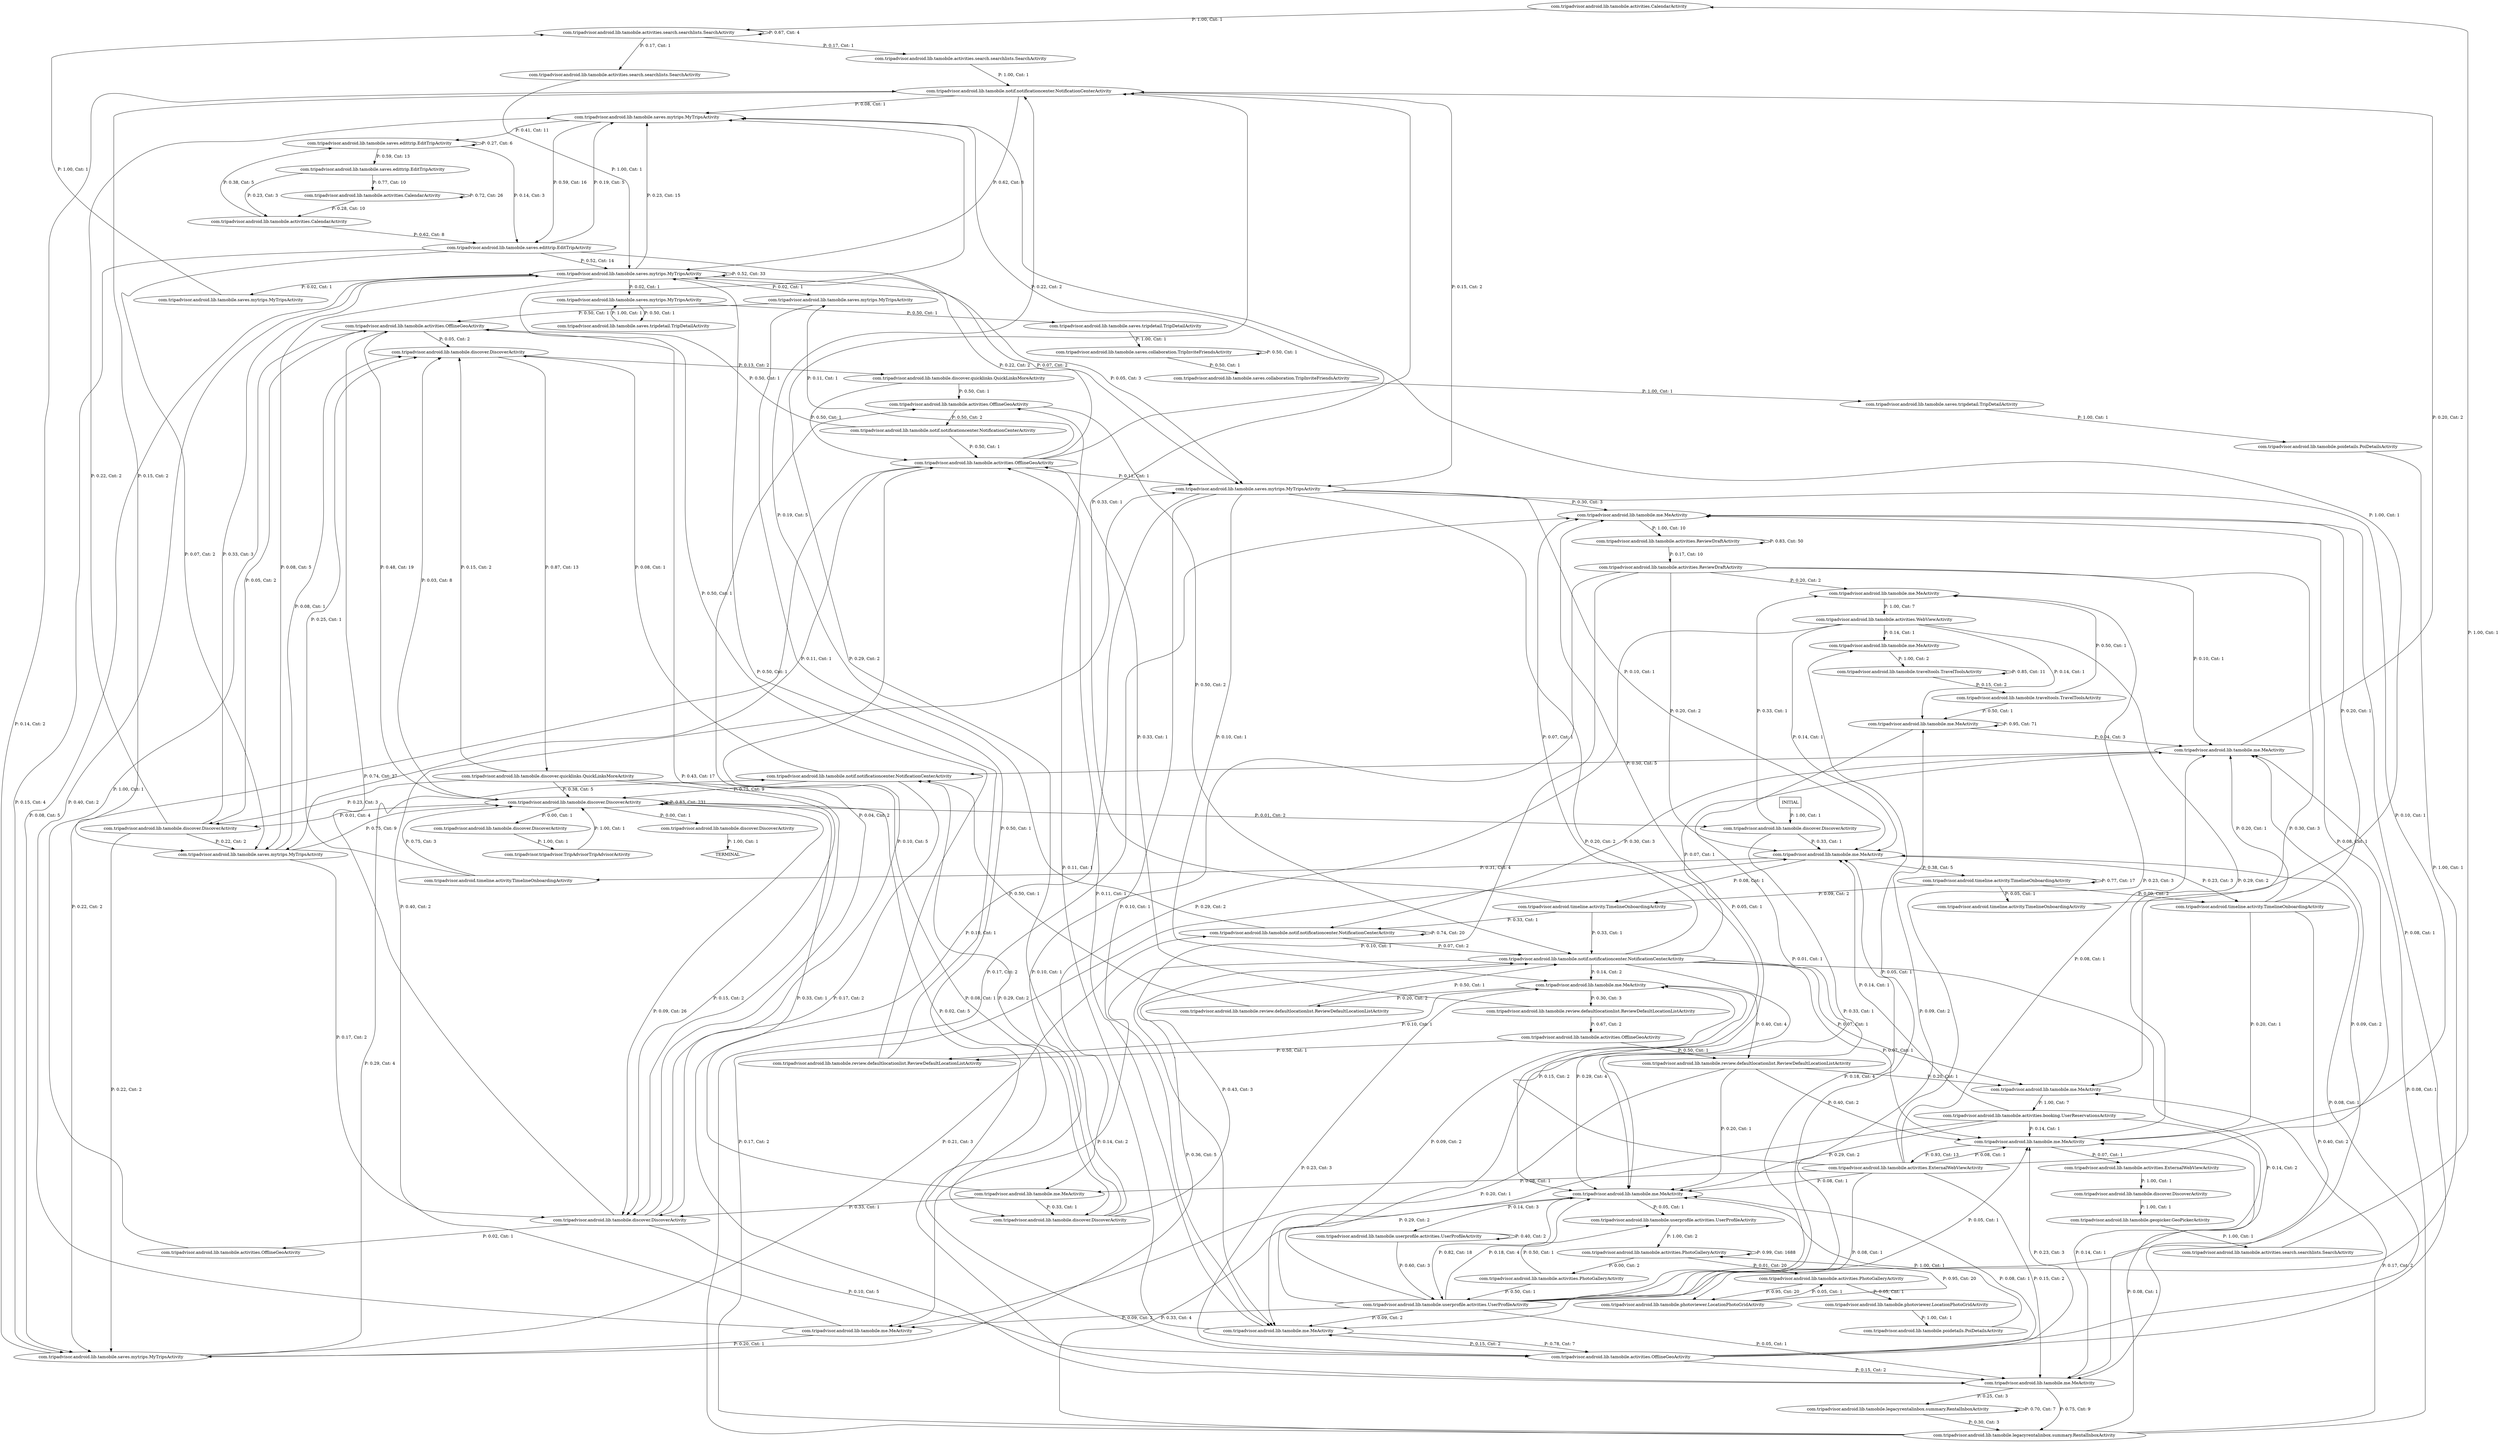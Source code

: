 digraph G {
  0 [label="com.tripadvisor.android.lib.tamobile.activities.CalendarActivity"];
  1 [label="com.tripadvisor.android.lib.tamobile.activities.CalendarActivity"];
  2 [label="com.tripadvisor.android.lib.tamobile.activities.CalendarActivity"];
  3 [label="com.tripadvisor.android.lib.tamobile.activities.ExternalWebViewActivity"];
  4 [label="com.tripadvisor.android.lib.tamobile.activities.ExternalWebViewActivity"];
  5 [label="com.tripadvisor.android.lib.tamobile.activities.OfflineGeoActivity"];
  6 [label="com.tripadvisor.android.lib.tamobile.activities.OfflineGeoActivity"];
  7 [label="com.tripadvisor.android.lib.tamobile.activities.OfflineGeoActivity"];
  8 [label="com.tripadvisor.android.lib.tamobile.activities.OfflineGeoActivity"];
  9 [label="com.tripadvisor.android.lib.tamobile.activities.OfflineGeoActivity"];
  10 [label="com.tripadvisor.android.lib.tamobile.activities.OfflineGeoActivity"];
  11 [label="com.tripadvisor.android.lib.tamobile.activities.PhotoGalleryActivity"];
  12 [label="com.tripadvisor.android.lib.tamobile.activities.PhotoGalleryActivity"];
  13 [label="com.tripadvisor.android.lib.tamobile.activities.PhotoGalleryActivity"];
  14 [label="com.tripadvisor.android.lib.tamobile.activities.ReviewDraftActivity"];
  15 [label="com.tripadvisor.android.lib.tamobile.activities.ReviewDraftActivity"];
  16 [label="com.tripadvisor.android.lib.tamobile.activities.WebViewActivity"];
  17 [label="com.tripadvisor.android.lib.tamobile.activities.booking.UserReservationsActivity"];
  18 [label="com.tripadvisor.android.lib.tamobile.activities.search.searchlists.SearchActivity"];
  19 [label="com.tripadvisor.android.lib.tamobile.activities.search.searchlists.SearchActivity"];
  20 [label="com.tripadvisor.android.lib.tamobile.activities.search.searchlists.SearchActivity"];
  21 [label="com.tripadvisor.android.lib.tamobile.activities.search.searchlists.SearchActivity"];
  22 [label="com.tripadvisor.android.lib.tamobile.discover.DiscoverActivity"];
  23 [label="com.tripadvisor.android.lib.tamobile.discover.DiscoverActivity"];
  24 [label="com.tripadvisor.android.lib.tamobile.discover.DiscoverActivity"];
  25 [label="com.tripadvisor.android.lib.tamobile.discover.DiscoverActivity"];
  26 [label="com.tripadvisor.android.lib.tamobile.discover.DiscoverActivity"];
  27 [label="com.tripadvisor.android.lib.tamobile.discover.DiscoverActivity"];
  28 [label="com.tripadvisor.android.lib.tamobile.discover.DiscoverActivity"];
  29 [label="com.tripadvisor.android.lib.tamobile.discover.DiscoverActivity"];
  30 [label="com.tripadvisor.android.lib.tamobile.discover.DiscoverActivity"];
  31 [label="com.tripadvisor.android.lib.tamobile.discover.quicklinks.QuickLinksMoreActivity"];
  32 [label="com.tripadvisor.android.lib.tamobile.discover.quicklinks.QuickLinksMoreActivity"];
  33 [label="com.tripadvisor.android.lib.tamobile.geopicker.GeoPickerActivity"];
  34 [label="com.tripadvisor.android.lib.tamobile.legacyrentalinbox.summary.RentalInboxActivity"];
  35 [label="com.tripadvisor.android.lib.tamobile.legacyrentalinbox.summary.RentalInboxActivity"];
  36 [label="com.tripadvisor.android.lib.tamobile.me.MeActivity"];
  37 [label="com.tripadvisor.android.lib.tamobile.me.MeActivity"];
  38 [label="com.tripadvisor.android.lib.tamobile.me.MeActivity"];
  39 [label="com.tripadvisor.android.lib.tamobile.me.MeActivity"];
  40 [label="com.tripadvisor.android.lib.tamobile.me.MeActivity"];
  41 [label="com.tripadvisor.android.lib.tamobile.me.MeActivity"];
  42 [label="com.tripadvisor.android.lib.tamobile.me.MeActivity"];
  43 [label="com.tripadvisor.android.lib.tamobile.me.MeActivity"];
  44 [label="com.tripadvisor.android.lib.tamobile.me.MeActivity"];
  45 [label="com.tripadvisor.android.lib.tamobile.me.MeActivity"];
  46 [label="com.tripadvisor.android.lib.tamobile.me.MeActivity"];
  47 [label="com.tripadvisor.android.lib.tamobile.me.MeActivity"];
  48 [label="com.tripadvisor.android.lib.tamobile.me.MeActivity"];
  49 [label="com.tripadvisor.android.lib.tamobile.me.MeActivity"];
  50 [label="com.tripadvisor.android.lib.tamobile.notif.notificationcenter.NotificationCenterActivity"];
  51 [label="com.tripadvisor.android.lib.tamobile.notif.notificationcenter.NotificationCenterActivity"];
  52 [label="com.tripadvisor.android.lib.tamobile.notif.notificationcenter.NotificationCenterActivity"];
  53 [label="com.tripadvisor.android.lib.tamobile.notif.notificationcenter.NotificationCenterActivity"];
  54 [label="com.tripadvisor.android.lib.tamobile.notif.notificationcenter.NotificationCenterActivity"];
  55 [label="com.tripadvisor.android.lib.tamobile.photoviewer.LocationPhotoGridActivity"];
  56 [label="com.tripadvisor.android.lib.tamobile.photoviewer.LocationPhotoGridActivity"];
  57 [label="com.tripadvisor.android.lib.tamobile.poidetails.PoiDetailsActivity"];
  58 [label="com.tripadvisor.android.lib.tamobile.poidetails.PoiDetailsActivity"];
  59 [label="com.tripadvisor.android.lib.tamobile.review.defaultlocationlist.ReviewDefaultLocationListActivity"];
  60 [label="com.tripadvisor.android.lib.tamobile.review.defaultlocationlist.ReviewDefaultLocationListActivity"];
  61 [label="com.tripadvisor.android.lib.tamobile.review.defaultlocationlist.ReviewDefaultLocationListActivity"];
  62 [label="com.tripadvisor.android.lib.tamobile.review.defaultlocationlist.ReviewDefaultLocationListActivity"];
  63 [label="com.tripadvisor.android.lib.tamobile.saves.collaboration.TripInviteFriendsActivity"];
  64 [label="com.tripadvisor.android.lib.tamobile.saves.collaboration.TripInviteFriendsActivity"];
  65 [label="com.tripadvisor.android.lib.tamobile.saves.edittrip.EditTripActivity"];
  66 [label="com.tripadvisor.android.lib.tamobile.saves.edittrip.EditTripActivity"];
  67 [label="com.tripadvisor.android.lib.tamobile.saves.edittrip.EditTripActivity"];
  68 [label="com.tripadvisor.android.lib.tamobile.saves.mytrips.MyTripsActivity"];
  69 [label="com.tripadvisor.android.lib.tamobile.saves.mytrips.MyTripsActivity"];
  70 [label="com.tripadvisor.android.lib.tamobile.saves.mytrips.MyTripsActivity"];
  71 [label="com.tripadvisor.android.lib.tamobile.saves.mytrips.MyTripsActivity"];
  72 [label="com.tripadvisor.android.lib.tamobile.saves.mytrips.MyTripsActivity"];
  73 [label="com.tripadvisor.android.lib.tamobile.saves.mytrips.MyTripsActivity"];
  74 [label="com.tripadvisor.android.lib.tamobile.saves.mytrips.MyTripsActivity"];
  75 [label="com.tripadvisor.android.lib.tamobile.saves.mytrips.MyTripsActivity"];
  76 [label="com.tripadvisor.android.lib.tamobile.saves.tripdetail.TripDetailActivity"];
  77 [label="com.tripadvisor.android.lib.tamobile.saves.tripdetail.TripDetailActivity"];
  78 [label="com.tripadvisor.android.lib.tamobile.saves.tripdetail.TripDetailActivity"];
  79 [label="com.tripadvisor.android.lib.tamobile.traveltools.TravelToolsActivity"];
  80 [label="com.tripadvisor.android.lib.tamobile.traveltools.TravelToolsActivity"];
  81 [label="com.tripadvisor.android.lib.tamobile.userprofile.activities.UserProfileActivity"];
  82 [label="com.tripadvisor.android.lib.tamobile.userprofile.activities.UserProfileActivity"];
  83 [label="com.tripadvisor.android.lib.tamobile.userprofile.activities.UserProfileActivity"];
  84 [label="com.tripadvisor.android.timeline.activity.TimelineOnboardingActivity"];
  85 [label="com.tripadvisor.android.timeline.activity.TimelineOnboardingActivity"];
  86 [label="com.tripadvisor.android.timeline.activity.TimelineOnboardingActivity"];
  87 [label="com.tripadvisor.android.timeline.activity.TimelineOnboardingActivity"];
  88 [label="com.tripadvisor.android.timeline.activity.TimelineOnboardingActivity"];
  89 [label="com.tripadvisor.tripadvisor.TripAdvisorTripAdvisorActivity"];
  90 [label="TERMINAL",shape=diamond];
  91 [label="INITIAL",shape=box];
0->21 [label="P: 1.00, Cnt: 1"];
1->2 [label="P: 0.28, Cnt: 10"];
1->1 [label="P: 0.72, Cnt: 26"];
2->66 [label="P: 0.38, Cnt: 5"];
2->67 [label="P: 0.62, Cnt: 8"];
3->22 [label="P: 1.00, Cnt: 1"];
4->42 [label="P: 0.08, Cnt: 1"];
4->36 [label="P: 0.08, Cnt: 1"];
4->45 [label="P: 0.08, Cnt: 1"];
4->40 [label="P: 0.08, Cnt: 1"];
4->43 [label="P: 0.08, Cnt: 1"];
4->47 [label="P: 0.08, Cnt: 1"];
4->41 [label="P: 0.15, Cnt: 2"];
4->48 [label="P: 0.15, Cnt: 2"];
4->37 [label="P: 0.23, Cnt: 3"];
5->8 [label="P: 1.00, Cnt: 1"];
6->50 [label="P: 0.50, Cnt: 2"];
6->54 [label="P: 0.50, Cnt: 2"];
7->61 [label="P: 0.50, Cnt: 1"];
7->62 [label="P: 0.50, Cnt: 1"];
8->25 [label="P: 0.05, Cnt: 2"];
8->28 [label="P: 0.05, Cnt: 2"];
8->29 [label="P: 0.43, Cnt: 17"];
8->30 [label="P: 0.48, Cnt: 19"];
9->69 [label="P: 0.11, Cnt: 1"];
9->72 [label="P: 0.11, Cnt: 1"];
9->74 [label="P: 0.11, Cnt: 1"];
9->70 [label="P: 0.22, Cnt: 2"];
9->73 [label="P: 0.22, Cnt: 2"];
9->75 [label="P: 0.22, Cnt: 2"];
10->36 [label="P: 0.08, Cnt: 1"];
10->49 [label="P: 0.08, Cnt: 1"];
10->47 [label="P: 0.08, Cnt: 1"];
10->42 [label="P: 0.15, Cnt: 2"];
10->41 [label="P: 0.15, Cnt: 2"];
10->40 [label="P: 0.23, Cnt: 3"];
10->48 [label="P: 0.23, Cnt: 3"];
11->55 [label="P: 0.05, Cnt: 1"];
11->56 [label="P: 0.95, Cnt: 20"];
12->81 [label="P: 0.50, Cnt: 1"];
12->83 [label="P: 0.50, Cnt: 1"];
13->12 [label="P: 0.00, Cnt: 2"];
13->11 [label="P: 0.01, Cnt: 20"];
13->13 [label="P: 0.99, Cnt: 1688"];
14->15 [label="P: 0.17, Cnt: 10"];
14->14 [label="P: 0.83, Cnt: 50"];
15->42 [label="P: 0.10, Cnt: 1"];
15->41 [label="P: 0.10, Cnt: 1"];
15->45 [label="P: 0.10, Cnt: 1"];
15->49 [label="P: 0.20, Cnt: 2"];
15->37 [label="P: 0.20, Cnt: 2"];
15->38 [label="P: 0.30, Cnt: 3"];
16->49 [label="P: 0.14, Cnt: 1"];
16->39 [label="P: 0.14, Cnt: 1"];
16->44 [label="P: 0.14, Cnt: 1"];
16->40 [label="P: 0.29, Cnt: 2"];
16->43 [label="P: 0.29, Cnt: 2"];
17->41 [label="P: 0.14, Cnt: 1"];
17->49 [label="P: 0.14, Cnt: 1"];
17->40 [label="P: 0.14, Cnt: 1"];
17->42 [label="P: 0.29, Cnt: 2"];
17->47 [label="P: 0.29, Cnt: 2"];
18->0 [label="P: 1.00, Cnt: 1"];
19->53 [label="P: 1.00, Cnt: 1"];
20->75 [label="P: 1.00, Cnt: 1"];
21->19 [label="P: 0.17, Cnt: 1"];
21->20 [label="P: 0.17, Cnt: 1"];
21->21 [label="P: 0.67, Cnt: 4"];
22->33 [label="P: 1.00, Cnt: 1"];
23->89 [label="P: 1.00, Cnt: 1"];
24->90 [label="P: 1.00, Cnt: 1"];
25->31 [label="P: 0.13, Cnt: 2"];
25->32 [label="P: 0.87, Cnt: 13"];
26->49 [label="P: 0.33, Cnt: 1"];
26->37 [label="P: 0.33, Cnt: 1"];
26->47 [label="P: 0.33, Cnt: 1"];
27->53 [label="P: 0.29, Cnt: 2"];
27->51 [label="P: 0.29, Cnt: 2"];
27->54 [label="P: 0.43, Cnt: 3"];
28->70 [label="P: 0.22, Cnt: 2"];
28->73 [label="P: 0.22, Cnt: 2"];
28->72 [label="P: 0.22, Cnt: 2"];
28->75 [label="P: 0.33, Cnt: 3"];
29->5 [label="P: 0.02, Cnt: 1"];
29->6 [label="P: 0.04, Cnt: 2"];
29->10 [label="P: 0.10, Cnt: 5"];
29->9 [label="P: 0.10, Cnt: 5"];
29->8 [label="P: 0.74, Cnt: 37"];
30->23 [label="P: 0.00, Cnt: 1"];
30->24 [label="P: 0.00, Cnt: 1"];
30->26 [label="P: 0.01, Cnt: 2"];
30->28 [label="P: 0.01, Cnt: 4"];
30->27 [label="P: 0.02, Cnt: 5"];
30->25 [label="P: 0.03, Cnt: 8"];
30->29 [label="P: 0.09, Cnt: 26"];
30->30 [label="P: 0.83, Cnt: 231"];
31->6 [label="P: 0.50, Cnt: 1"];
31->9 [label="P: 0.50, Cnt: 1"];
32->27 [label="P: 0.08, Cnt: 1"];
32->25 [label="P: 0.15, Cnt: 2"];
32->29 [label="P: 0.15, Cnt: 2"];
32->28 [label="P: 0.23, Cnt: 3"];
32->30 [label="P: 0.38, Cnt: 5"];
33->18 [label="P: 1.00, Cnt: 1"];
34->35 [label="P: 0.30, Cnt: 3"];
34->34 [label="P: 0.70, Cnt: 7"];
35->45 [label="P: 0.08, Cnt: 1"];
35->40 [label="P: 0.08, Cnt: 1"];
35->36 [label="P: 0.17, Cnt: 2"];
35->49 [label="P: 0.17, Cnt: 2"];
35->38 [label="P: 0.17, Cnt: 2"];
35->47 [label="P: 0.33, Cnt: 4"];
36->14 [label="P: 1.00, Cnt: 10"];
37->16 [label="P: 1.00, Cnt: 7"];
38->17 [label="P: 1.00, Cnt: 7"];
39->80 [label="P: 1.00, Cnt: 2"];
40->3 [label="P: 0.07, Cnt: 1"];
40->4 [label="P: 0.93, Cnt: 13"];
41->34 [label="P: 0.25, Cnt: 3"];
41->35 [label="P: 0.75, Cnt: 9"];
42->6 [label="P: 0.11, Cnt: 1"];
42->9 [label="P: 0.11, Cnt: 1"];
42->10 [label="P: 0.78, Cnt: 7"];
43->27 [label="P: 0.33, Cnt: 1"];
43->30 [label="P: 0.33, Cnt: 1"];
43->29 [label="P: 0.33, Cnt: 1"];
44->47 [label="P: 0.01, Cnt: 1"];
44->45 [label="P: 0.04, Cnt: 3"];
44->44 [label="P: 0.95, Cnt: 71"];
45->53 [label="P: 0.20, Cnt: 2"];
45->52 [label="P: 0.30, Cnt: 3"];
45->51 [label="P: 0.50, Cnt: 5"];
46->73 [label="P: 0.20, Cnt: 1"];
46->75 [label="P: 0.40, Cnt: 2"];
46->74 [label="P: 0.40, Cnt: 2"];
47->81 [label="P: 0.05, Cnt: 1"];
47->82 [label="P: 0.14, Cnt: 3"];
47->83 [label="P: 0.82, Cnt: 18"];
48->61 [label="P: 0.10, Cnt: 1"];
48->60 [label="P: 0.20, Cnt: 2"];
48->59 [label="P: 0.30, Cnt: 3"];
48->62 [label="P: 0.40, Cnt: 4"];
49->86 [label="P: 0.08, Cnt: 1"];
49->87 [label="P: 0.23, Cnt: 3"];
49->85 [label="P: 0.31, Cnt: 4"];
49->88 [label="P: 0.38, Cnt: 5"];
50->8 [label="P: 0.50, Cnt: 1"];
50->9 [label="P: 0.50, Cnt: 1"];
51->25 [label="P: 0.08, Cnt: 1"];
51->29 [label="P: 0.17, Cnt: 2"];
51->30 [label="P: 0.75, Cnt: 9"];
52->54 [label="P: 0.07, Cnt: 2"];
52->53 [label="P: 0.19, Cnt: 5"];
52->52 [label="P: 0.74, Cnt: 20"];
53->70 [label="P: 0.08, Cnt: 1"];
53->72 [label="P: 0.15, Cnt: 2"];
53->74 [label="P: 0.15, Cnt: 2"];
53->75 [label="P: 0.62, Cnt: 8"];
54->36 [label="P: 0.07, Cnt: 1"];
54->45 [label="P: 0.07, Cnt: 1"];
54->40 [label="P: 0.07, Cnt: 1"];
54->38 [label="P: 0.07, Cnt: 1"];
54->41 [label="P: 0.14, Cnt: 2"];
54->46 [label="P: 0.14, Cnt: 2"];
54->48 [label="P: 0.14, Cnt: 2"];
54->47 [label="P: 0.29, Cnt: 4"];
55->57 [label="P: 1.00, Cnt: 1"];
56->11 [label="P: 0.05, Cnt: 1"];
56->13 [label="P: 0.95, Cnt: 20"];
57->47 [label="P: 1.00, Cnt: 1"];
58->56 [label="P: 1.00, Cnt: 1"];
59->9 [label="P: 0.33, Cnt: 1"];
59->7 [label="P: 0.67, Cnt: 2"];
60->54 [label="P: 0.50, Cnt: 1"];
60->51 [label="P: 0.50, Cnt: 1"];
61->70 [label="P: 0.50, Cnt: 1"];
61->75 [label="P: 0.50, Cnt: 1"];
62->46 [label="P: 0.20, Cnt: 1"];
62->47 [label="P: 0.20, Cnt: 1"];
62->38 [label="P: 0.20, Cnt: 1"];
62->40 [label="P: 0.40, Cnt: 2"];
63->76 [label="P: 1.00, Cnt: 1"];
64->64 [label="P: 0.50, Cnt: 1"];
64->63 [label="P: 0.50, Cnt: 1"];
65->2 [label="P: 0.23, Cnt: 3"];
65->1 [label="P: 0.77, Cnt: 10"];
66->67 [label="P: 0.14, Cnt: 3"];
66->66 [label="P: 0.27, Cnt: 6"];
66->65 [label="P: 0.59, Cnt: 13"];
67->74 [label="P: 0.07, Cnt: 2"];
67->72 [label="P: 0.07, Cnt: 2"];
67->73 [label="P: 0.15, Cnt: 4"];
67->70 [label="P: 0.19, Cnt: 5"];
67->75 [label="P: 0.52, Cnt: 14"];
68->21 [label="P: 1.00, Cnt: 1"];
69->8 [label="P: 0.50, Cnt: 1"];
69->10 [label="P: 0.50, Cnt: 1"];
70->66 [label="P: 0.41, Cnt: 11"];
70->67 [label="P: 0.59, Cnt: 16"];
71->77 [label="P: 0.50, Cnt: 1"];
71->78 [label="P: 0.50, Cnt: 1"];
72->25 [label="P: 0.08, Cnt: 1"];
72->29 [label="P: 0.17, Cnt: 2"];
72->30 [label="P: 0.75, Cnt: 9"];
73->53 [label="P: 0.14, Cnt: 2"];
73->52 [label="P: 0.21, Cnt: 3"];
73->51 [label="P: 0.29, Cnt: 4"];
73->54 [label="P: 0.36, Cnt: 5"];
74->42 [label="P: 0.10, Cnt: 1"];
74->49 [label="P: 0.10, Cnt: 1"];
74->41 [label="P: 0.10, Cnt: 1"];
74->40 [label="P: 0.10, Cnt: 1"];
74->48 [label="P: 0.10, Cnt: 1"];
74->47 [label="P: 0.20, Cnt: 2"];
74->36 [label="P: 0.30, Cnt: 3"];
75->69 [label="P: 0.02, Cnt: 1"];
75->68 [label="P: 0.02, Cnt: 1"];
75->71 [label="P: 0.02, Cnt: 1"];
75->74 [label="P: 0.05, Cnt: 3"];
75->73 [label="P: 0.08, Cnt: 5"];
75->72 [label="P: 0.08, Cnt: 5"];
75->70 [label="P: 0.23, Cnt: 15"];
75->75 [label="P: 0.52, Cnt: 33"];
76->58 [label="P: 1.00, Cnt: 1"];
77->64 [label="P: 1.00, Cnt: 1"];
78->71 [label="P: 1.00, Cnt: 1"];
79->37 [label="P: 0.50, Cnt: 1"];
79->44 [label="P: 0.50, Cnt: 1"];
80->79 [label="P: 0.15, Cnt: 2"];
80->80 [label="P: 0.85, Cnt: 11"];
81->13 [label="P: 1.00, Cnt: 2"];
82->82 [label="P: 0.40, Cnt: 2"];
82->83 [label="P: 0.60, Cnt: 3"];
83->36 [label="P: 0.05, Cnt: 1"];
83->41 [label="P: 0.05, Cnt: 1"];
83->39 [label="P: 0.05, Cnt: 1"];
83->40 [label="P: 0.05, Cnt: 1"];
83->42 [label="P: 0.09, Cnt: 2"];
83->46 [label="P: 0.09, Cnt: 2"];
83->45 [label="P: 0.09, Cnt: 2"];
83->48 [label="P: 0.09, Cnt: 2"];
83->44 [label="P: 0.09, Cnt: 2"];
83->49 [label="P: 0.18, Cnt: 4"];
83->47 [label="P: 0.18, Cnt: 4"];
84->70 [label="P: 1.00, Cnt: 1"];
85->25 [label="P: 0.25, Cnt: 1"];
85->30 [label="P: 0.75, Cnt: 3"];
86->54 [label="P: 0.33, Cnt: 1"];
86->52 [label="P: 0.33, Cnt: 1"];
86->53 [label="P: 0.33, Cnt: 1"];
87->36 [label="P: 0.20, Cnt: 1"];
87->45 [label="P: 0.20, Cnt: 1"];
87->40 [label="P: 0.20, Cnt: 1"];
87->41 [label="P: 0.40, Cnt: 2"];
88->84 [label="P: 0.05, Cnt: 1"];
88->86 [label="P: 0.09, Cnt: 2"];
88->87 [label="P: 0.09, Cnt: 2"];
88->88 [label="P: 0.77, Cnt: 17"];
89->30 [label="P: 1.00, Cnt: 1"];
91->26 [label="P: 1.00, Cnt: 1"];
}
